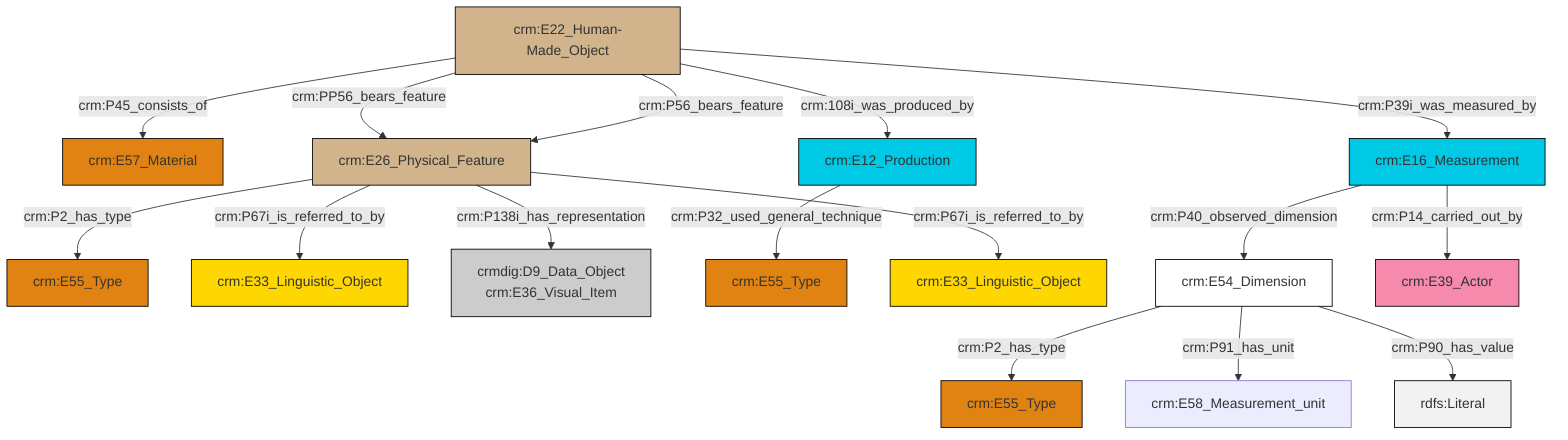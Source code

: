 graph TD
classDef Literal fill:#f2f2f2,stroke:#000000;
classDef CRM_Entity fill:#FFFFFF,stroke:#000000;
classDef Temporal_Entity fill:#00C9E6, stroke:#000000;
classDef Type fill:#E18312, stroke:#000000;
classDef Time-Span fill:#2C9C91, stroke:#000000;
classDef Appellation fill:#FFEB7F, stroke:#000000;
classDef Place fill:#008836, stroke:#000000;
classDef Persistent_Item fill:#B266B2, stroke:#000000;
classDef Conceptual_Object fill:#FFD700, stroke:#000000;
classDef Physical_Thing fill:#D2B48C, stroke:#000000;
classDef Actor fill:#f58aad, stroke:#000000;
classDef PC_Classes fill:#4ce600, stroke:#000000;
classDef Multi fill:#cccccc,stroke:#000000;

6["crm:E26_Physical_Feature"]:::Physical_Thing -->|crm:P67i_is_referred_to_by| 7["crm:E33_Linguistic_Object"]:::Conceptual_Object
0["crm:E22_Human-Made_Object"]:::Physical_Thing -->|crm:P45_consists_of| 4["crm:E57_Material"]:::Type
0["crm:E22_Human-Made_Object"]:::Physical_Thing -->|crm:PP56_bears_feature| 6["crm:E26_Physical_Feature"]:::Physical_Thing
6["crm:E26_Physical_Feature"]:::Physical_Thing -->|crm:P138i_has_representation| 8["crmdig:D9_Data_Object<br>crm:E36_Visual_Item"]:::Multi
19["crm:E16_Measurement"]:::Temporal_Entity -->|crm:P40_observed_dimension| 20["crm:E54_Dimension"]:::CRM_Entity
20["crm:E54_Dimension"]:::CRM_Entity -->|crm:P2_has_type| 15["crm:E55_Type"]:::Type
0["crm:E22_Human-Made_Object"]:::Physical_Thing -->|crm:108i_was_produced_by| 21["crm:E12_Production"]:::Temporal_Entity
6["crm:E26_Physical_Feature"]:::Physical_Thing -->|crm:P67i_is_referred_to_by| 12["crm:E33_Linguistic_Object"]:::Conceptual_Object
20["crm:E54_Dimension"]:::CRM_Entity -->|crm:P91_has_unit| 17["crm:E58_Measurement_unit"]:::Default
0["crm:E22_Human-Made_Object"]:::Physical_Thing -->|crm:P39i_was_measured_by| 19["crm:E16_Measurement"]:::Temporal_Entity
19["crm:E16_Measurement"]:::Temporal_Entity -->|crm:P14_carried_out_by| 24["crm:E39_Actor"]:::Actor
0["crm:E22_Human-Made_Object"]:::Physical_Thing -->|crm:P56_bears_feature| 6["crm:E26_Physical_Feature"]:::Physical_Thing
20["crm:E54_Dimension"]:::CRM_Entity -->|crm:P90_has_value| 28[rdfs:Literal]:::Literal
21["crm:E12_Production"]:::Temporal_Entity -->|crm:P32_used_general_technique| 10["crm:E55_Type"]:::Type
6["crm:E26_Physical_Feature"]:::Physical_Thing -->|crm:P2_has_type| 2["crm:E55_Type"]:::Type